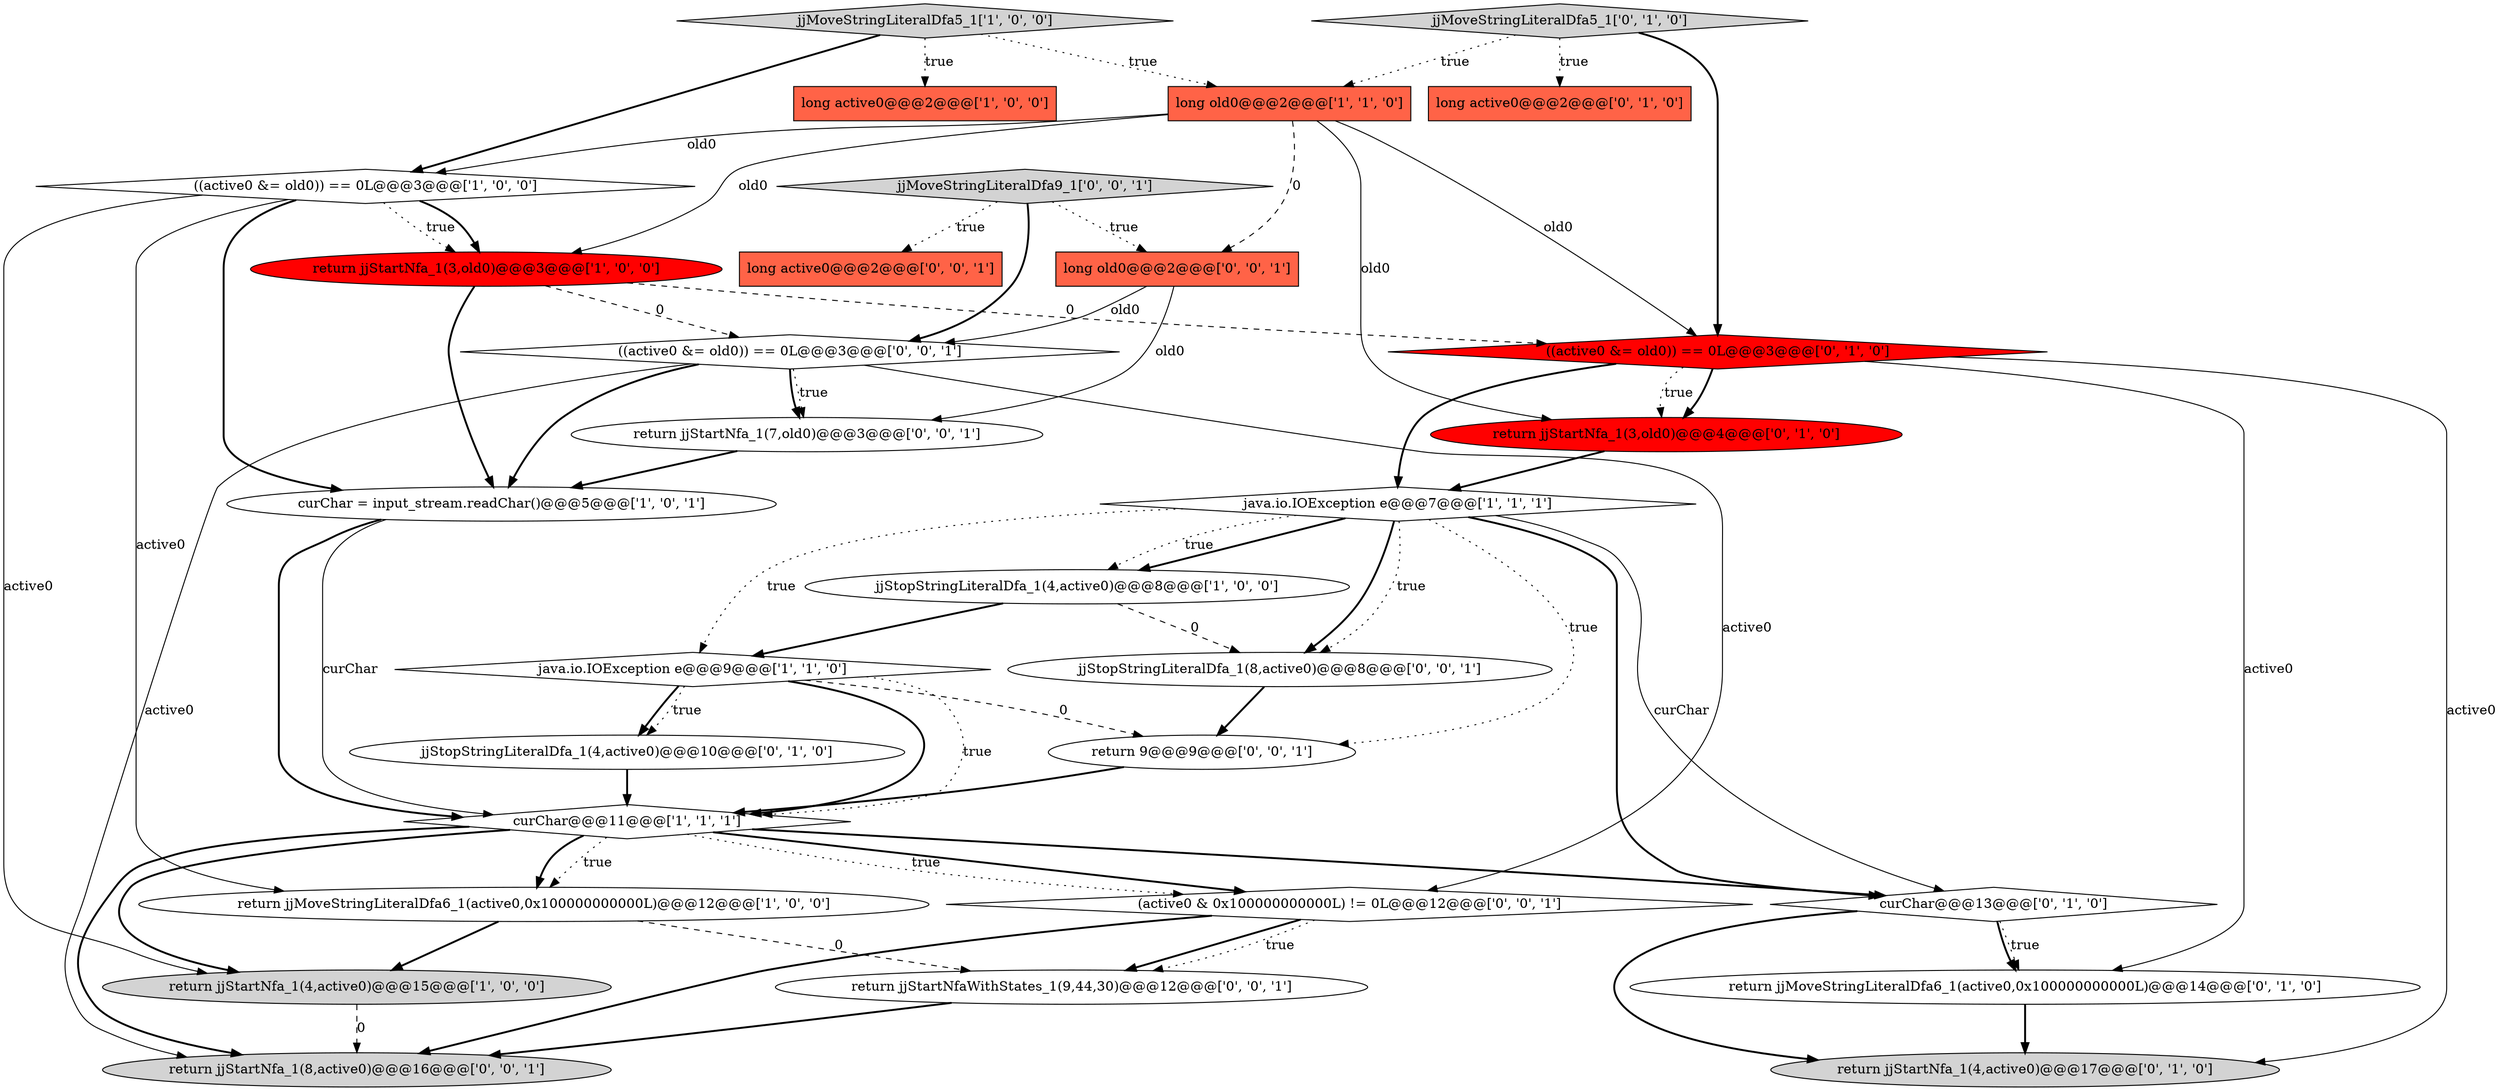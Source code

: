digraph {
20 [style = filled, label = "jjStopStringLiteralDfa_1(8,active0)@@@8@@@['0', '0', '1']", fillcolor = white, shape = ellipse image = "AAA0AAABBB3BBB"];
15 [style = filled, label = "return jjStartNfa_1(3,old0)@@@4@@@['0', '1', '0']", fillcolor = red, shape = ellipse image = "AAA1AAABBB2BBB"];
24 [style = filled, label = "return jjStartNfa_1(7,old0)@@@3@@@['0', '0', '1']", fillcolor = white, shape = ellipse image = "AAA0AAABBB3BBB"];
10 [style = filled, label = "long old0@@@2@@@['1', '1', '0']", fillcolor = tomato, shape = box image = "AAA0AAABBB1BBB"];
11 [style = filled, label = "return jjStartNfa_1(4,active0)@@@15@@@['1', '0', '0']", fillcolor = lightgray, shape = ellipse image = "AAA0AAABBB1BBB"];
21 [style = filled, label = "long active0@@@2@@@['0', '0', '1']", fillcolor = tomato, shape = box image = "AAA0AAABBB3BBB"];
2 [style = filled, label = "java.io.IOException e@@@9@@@['1', '1', '0']", fillcolor = white, shape = diamond image = "AAA0AAABBB1BBB"];
4 [style = filled, label = "curChar = input_stream.readChar()@@@5@@@['1', '0', '1']", fillcolor = white, shape = ellipse image = "AAA0AAABBB1BBB"];
9 [style = filled, label = "jjStopStringLiteralDfa_1(4,active0)@@@8@@@['1', '0', '0']", fillcolor = white, shape = ellipse image = "AAA0AAABBB1BBB"];
13 [style = filled, label = "long active0@@@2@@@['0', '1', '0']", fillcolor = tomato, shape = box image = "AAA0AAABBB2BBB"];
22 [style = filled, label = "return 9@@@9@@@['0', '0', '1']", fillcolor = white, shape = ellipse image = "AAA0AAABBB3BBB"];
23 [style = filled, label = "return jjStartNfa_1(8,active0)@@@16@@@['0', '0', '1']", fillcolor = lightgray, shape = ellipse image = "AAA0AAABBB3BBB"];
6 [style = filled, label = "long active0@@@2@@@['1', '0', '0']", fillcolor = tomato, shape = box image = "AAA0AAABBB1BBB"];
18 [style = filled, label = "curChar@@@13@@@['0', '1', '0']", fillcolor = white, shape = diamond image = "AAA0AAABBB2BBB"];
5 [style = filled, label = "return jjMoveStringLiteralDfa6_1(active0,0x100000000000L)@@@12@@@['1', '0', '0']", fillcolor = white, shape = ellipse image = "AAA0AAABBB1BBB"];
17 [style = filled, label = "jjMoveStringLiteralDfa5_1['0', '1', '0']", fillcolor = lightgray, shape = diamond image = "AAA0AAABBB2BBB"];
1 [style = filled, label = "java.io.IOException e@@@7@@@['1', '1', '1']", fillcolor = white, shape = diamond image = "AAA0AAABBB1BBB"];
16 [style = filled, label = "return jjStartNfa_1(4,active0)@@@17@@@['0', '1', '0']", fillcolor = lightgray, shape = ellipse image = "AAA0AAABBB2BBB"];
26 [style = filled, label = "jjMoveStringLiteralDfa9_1['0', '0', '1']", fillcolor = lightgray, shape = diamond image = "AAA0AAABBB3BBB"];
29 [style = filled, label = "return jjStartNfaWithStates_1(9,44,30)@@@12@@@['0', '0', '1']", fillcolor = white, shape = ellipse image = "AAA0AAABBB3BBB"];
12 [style = filled, label = "((active0 &= old0)) == 0L@@@3@@@['0', '1', '0']", fillcolor = red, shape = diamond image = "AAA1AAABBB2BBB"];
7 [style = filled, label = "return jjStartNfa_1(3,old0)@@@3@@@['1', '0', '0']", fillcolor = red, shape = ellipse image = "AAA1AAABBB1BBB"];
3 [style = filled, label = "((active0 &= old0)) == 0L@@@3@@@['1', '0', '0']", fillcolor = white, shape = diamond image = "AAA0AAABBB1BBB"];
14 [style = filled, label = "jjStopStringLiteralDfa_1(4,active0)@@@10@@@['0', '1', '0']", fillcolor = white, shape = ellipse image = "AAA0AAABBB2BBB"];
27 [style = filled, label = "long old0@@@2@@@['0', '0', '1']", fillcolor = tomato, shape = box image = "AAA0AAABBB3BBB"];
19 [style = filled, label = "return jjMoveStringLiteralDfa6_1(active0,0x100000000000L)@@@14@@@['0', '1', '0']", fillcolor = white, shape = ellipse image = "AAA0AAABBB2BBB"];
28 [style = filled, label = "(active0 & 0x100000000000L) != 0L@@@12@@@['0', '0', '1']", fillcolor = white, shape = diamond image = "AAA0AAABBB3BBB"];
0 [style = filled, label = "jjMoveStringLiteralDfa5_1['1', '0', '0']", fillcolor = lightgray, shape = diamond image = "AAA0AAABBB1BBB"];
25 [style = filled, label = "((active0 &= old0)) == 0L@@@3@@@['0', '0', '1']", fillcolor = white, shape = diamond image = "AAA0AAABBB3BBB"];
8 [style = filled, label = "curChar@@@11@@@['1', '1', '1']", fillcolor = white, shape = diamond image = "AAA0AAABBB1BBB"];
0->3 [style = bold, label=""];
28->29 [style = bold, label=""];
9->20 [style = dashed, label="0"];
8->28 [style = bold, label=""];
12->19 [style = solid, label="active0"];
8->28 [style = dotted, label="true"];
10->3 [style = solid, label="old0"];
3->7 [style = dotted, label="true"];
10->15 [style = solid, label="old0"];
8->23 [style = bold, label=""];
0->10 [style = dotted, label="true"];
9->2 [style = bold, label=""];
8->18 [style = bold, label=""];
25->23 [style = solid, label="active0"];
26->27 [style = dotted, label="true"];
26->25 [style = bold, label=""];
1->22 [style = dotted, label="true"];
12->15 [style = bold, label=""];
18->19 [style = dotted, label="true"];
18->19 [style = bold, label=""];
12->15 [style = dotted, label="true"];
25->4 [style = bold, label=""];
1->20 [style = bold, label=""];
25->24 [style = dotted, label="true"];
3->11 [style = solid, label="active0"];
1->18 [style = bold, label=""];
11->23 [style = dashed, label="0"];
7->4 [style = bold, label=""];
29->23 [style = bold, label=""];
5->29 [style = dashed, label="0"];
10->27 [style = dashed, label="0"];
0->6 [style = dotted, label="true"];
12->1 [style = bold, label=""];
3->4 [style = bold, label=""];
10->12 [style = solid, label="old0"];
1->9 [style = bold, label=""];
19->16 [style = bold, label=""];
20->22 [style = bold, label=""];
22->8 [style = bold, label=""];
28->29 [style = dotted, label="true"];
10->7 [style = solid, label="old0"];
17->10 [style = dotted, label="true"];
25->24 [style = bold, label=""];
27->25 [style = solid, label="old0"];
4->8 [style = solid, label="curChar"];
27->24 [style = solid, label="old0"];
17->12 [style = bold, label=""];
24->4 [style = bold, label=""];
1->18 [style = solid, label="curChar"];
8->5 [style = bold, label=""];
3->5 [style = solid, label="active0"];
8->5 [style = dotted, label="true"];
3->7 [style = bold, label=""];
26->21 [style = dotted, label="true"];
28->23 [style = bold, label=""];
1->9 [style = dotted, label="true"];
2->14 [style = bold, label=""];
12->16 [style = solid, label="active0"];
7->25 [style = dashed, label="0"];
7->12 [style = dashed, label="0"];
4->8 [style = bold, label=""];
2->14 [style = dotted, label="true"];
5->11 [style = bold, label=""];
14->8 [style = bold, label=""];
1->2 [style = dotted, label="true"];
17->13 [style = dotted, label="true"];
8->11 [style = bold, label=""];
2->22 [style = dashed, label="0"];
25->28 [style = solid, label="active0"];
1->20 [style = dotted, label="true"];
2->8 [style = dotted, label="true"];
2->8 [style = bold, label=""];
15->1 [style = bold, label=""];
18->16 [style = bold, label=""];
}
